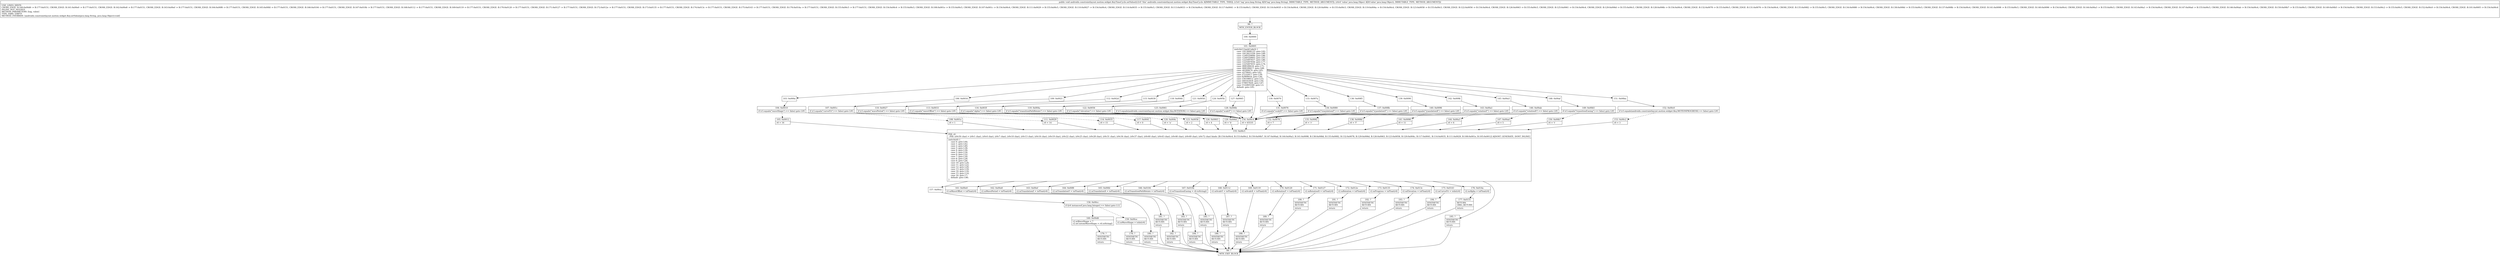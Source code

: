 digraph "CFG forandroidx.constraintlayout.motion.widget.KeyTimeCycle.setValue(Ljava\/lang\/String;Ljava\/lang\/Object;)V" {
Node_98 [shape=record,label="{98\:\ ?|MTH_ENTER_BLOCK\l}"];
Node_100 [shape=record,label="{100\:\ 0x0000}"];
Node_101 [shape=record,label="{101\:\ 0x0005|switch(r3.hashCode()) \{\l    case \-1913008125: goto L92;\l    case \-1812823328: goto L89;\l    case \-1249320806: goto L86;\l    case \-1249320805: goto L83;\l    case \-1225497657: goto L80;\l    case \-1225497656: goto L77;\l    case \-1225497655: goto L74;\l    case \-908189618: goto L71;\l    case \-908189617: goto L68;\l    case \-40300674: goto L65;\l    case \-4379043: goto L62;\l    case 37232917: goto L59;\l    case 92909918: goto L56;\l    case 156108012: goto L53;\l    case 184161818: goto L50;\l    case 579057826: goto L47;\l    case 1532805160: goto L3;\l    default: goto L95;\l\}\l}"];
Node_103 [shape=record,label="{103\:\ 0x000a}"];
Node_104 [shape=record,label="{104\:\ 0x0010|if (r3.equals(\"waveShape\") == false) goto L95\l}"];
Node_105 [shape=record,label="{105\:\ 0x0012|r0 = 16\l}"];
Node_155 [shape=record,label="{155\:\ 0x00c5|PHI: r0 \l  PHI: (r0v50 char) = (r0v1 char), (r0v4 char), (r0v7 char), (r0v10 char), (r0v13 char), (r0v16 char), (r0v19 char), (r0v22 char), (r0v25 char), (r0v28 char), (r0v31 char), (r0v34 char), (r0v37 char), (r0v40 char), (r0v43 char), (r0v46 char), (r0v49 char), (r0v72 char) binds: [B:154:0x00c4, B:153:0x00c2, B:150:0x00b7, B:147:0x00ad, B:144:0x00a3, B:141:0x0098, B:138:0x008d, B:135:0x0082, B:132:0x0078, B:129:0x006d, B:126:0x0063, B:123:0x0058, B:120:0x004c, B:117:0x0041, B:114:0x0035, B:111:0x0029, B:108:0x001e, B:105:0x0012] A[DONT_GENERATE, DONT_INLINE]\l|switch(r0) \{\l    case 0: goto L44;\l    case 1: goto L42;\l    case 2: goto L40;\l    case 3: goto L38;\l    case 4: goto L36;\l    case 5: goto L34;\l    case 6: goto L32;\l    case 7: goto L30;\l    case 8: goto L28;\l    case 9: goto L26;\l    case 10: goto L24;\l    case 11: goto L22;\l    case 12: goto L20;\l    case 13: goto L18;\l    case 14: goto L16;\l    case 15: goto L14;\l    case 16: goto L7;\l    default: goto L46;\l\}\l}"];
Node_157 [shape=record,label="{157\:\ 0x00ca}"];
Node_158 [shape=record,label="{158\:\ 0x00cc|if ((r4 instanceof java.lang.Integer) == false) goto L12\l}"];
Node_159 [shape=record,label="{159\:\ 0x00ce|r2.mWaveShape = toInt(r4)\l}"];
Node_178 [shape=record,label="{178\:\ ?|SYNTHETIC\lRETURN\l|return\l}"];
Node_99 [shape=record,label="{99\:\ ?|MTH_EXIT_BLOCK\l}"];
Node_160 [shape=record,label="{160\:\ 0x00d6|r2.mWaveShape = 7\lr2.mCustomWaveShape = r4.toString()\l}"];
Node_179 [shape=record,label="{179\:\ ?|SYNTHETIC\lRETURN\l|return\l}"];
Node_161 [shape=record,label="{161\:\ 0x00e0|r2.mWaveOffset = toFloat(r4)\l}"];
Node_180 [shape=record,label="{180\:\ ?|SYNTHETIC\lRETURN\l|return\l}"];
Node_162 [shape=record,label="{162\:\ 0x00e8|r2.mWavePeriod = toFloat(r4)\l}"];
Node_181 [shape=record,label="{181\:\ ?|SYNTHETIC\lRETURN\l|return\l}"];
Node_163 [shape=record,label="{163\:\ 0x00ef|r2.mTranslationZ = toFloat(r4)\l}"];
Node_182 [shape=record,label="{182\:\ ?|SYNTHETIC\lRETURN\l|return\l}"];
Node_164 [shape=record,label="{164\:\ 0x00f6|r2.mTranslationY = toFloat(r4)\l}"];
Node_183 [shape=record,label="{183\:\ ?|SYNTHETIC\lRETURN\l|return\l}"];
Node_165 [shape=record,label="{165\:\ 0x00fd|r2.mTranslationX = toFloat(r4)\l}"];
Node_184 [shape=record,label="{184\:\ ?|SYNTHETIC\lRETURN\l|return\l}"];
Node_166 [shape=record,label="{166\:\ 0x0104|r2.mTransitionPathRotate = toFloat(r4)\l}"];
Node_185 [shape=record,label="{185\:\ ?|SYNTHETIC\lRETURN\l|return\l}"];
Node_167 [shape=record,label="{167\:\ 0x010b|r2.mTransitionEasing = r4.toString()\l}"];
Node_186 [shape=record,label="{186\:\ ?|SYNTHETIC\lRETURN\l|return\l}"];
Node_168 [shape=record,label="{168\:\ 0x0112|r2.mScaleY = toFloat(r4)\l}"];
Node_187 [shape=record,label="{187\:\ ?|SYNTHETIC\lRETURN\l|return\l}"];
Node_169 [shape=record,label="{169\:\ 0x0119|r2.mScaleX = toFloat(r4)\l}"];
Node_188 [shape=record,label="{188\:\ ?|SYNTHETIC\lRETURN\l|return\l}"];
Node_170 [shape=record,label="{170\:\ 0x0120|r2.mRotationY = toFloat(r4)\l}"];
Node_189 [shape=record,label="{189\:\ ?|SYNTHETIC\lRETURN\l|return\l}"];
Node_171 [shape=record,label="{171\:\ 0x0127|r2.mRotationX = toFloat(r4)\l}"];
Node_190 [shape=record,label="{190\:\ ?|SYNTHETIC\lRETURN\l|return\l}"];
Node_172 [shape=record,label="{172\:\ 0x012e|r2.mRotation = toFloat(r4)\l}"];
Node_191 [shape=record,label="{191\:\ ?|SYNTHETIC\lRETURN\l|return\l}"];
Node_173 [shape=record,label="{173\:\ 0x0135|r2.mProgress = toFloat(r4)\l}"];
Node_192 [shape=record,label="{192\:\ ?|SYNTHETIC\lRETURN\l|return\l}"];
Node_174 [shape=record,label="{174\:\ 0x013c|r2.mElevation = toFloat(r4)\l}"];
Node_193 [shape=record,label="{193\:\ ?|SYNTHETIC\lRETURN\l|return\l}"];
Node_175 [shape=record,label="{175\:\ 0x0143|r2.mCurveFit = toInt(r4)\l}"];
Node_194 [shape=record,label="{194\:\ ?|SYNTHETIC\lRETURN\l|return\l}"];
Node_176 [shape=record,label="{176\:\ 0x014a|r2.mAlpha = toFloat(r4)\l}"];
Node_177 [shape=record,label="{177\:\ 0x0151|RETURN\lORIG_RETURN\l|return\l}"];
Node_195 [shape=record,label="{195\:\ ?|SYNTHETIC\lRETURN\l|return\l}"];
Node_106 [shape=record,label="{106\:\ 0x0016}"];
Node_107 [shape=record,label="{107\:\ 0x001c|if (r3.equals(\"curveFit\") == false) goto L95\l}"];
Node_108 [shape=record,label="{108\:\ 0x001e|r0 = 1\l}"];
Node_109 [shape=record,label="{109\:\ 0x0021}"];
Node_110 [shape=record,label="{110\:\ 0x0027|if (r3.equals(\"wavePeriod\") == false) goto L95\l}"];
Node_111 [shape=record,label="{111\:\ 0x0029|r0 = 14\l}"];
Node_112 [shape=record,label="{112\:\ 0x002d}"];
Node_113 [shape=record,label="{113\:\ 0x0033|if (r3.equals(\"waveOffset\") == false) goto L95\l}"];
Node_114 [shape=record,label="{114\:\ 0x0035|r0 = 15\l}"];
Node_115 [shape=record,label="{115\:\ 0x0039}"];
Node_116 [shape=record,label="{116\:\ 0x003f|if (r3.equals(\"alpha\") == false) goto L95\l}"];
Node_117 [shape=record,label="{117\:\ 0x0041|r0 = 0\l}"];
Node_118 [shape=record,label="{118\:\ 0x0044}"];
Node_119 [shape=record,label="{119\:\ 0x004a|if (r3.equals(\"transitionPathRotate\") == false) goto L95\l}"];
Node_120 [shape=record,label="{120\:\ 0x004c|r0 = 'n'\l}"];
Node_121 [shape=record,label="{121\:\ 0x0050}"];
Node_122 [shape=record,label="{122\:\ 0x0056|if (r3.equals(\"elevation\") == false) goto L95\l}"];
Node_123 [shape=record,label="{123\:\ 0x0058|r0 = 2\l}"];
Node_124 [shape=record,label="{124\:\ 0x005b}"];
Node_125 [shape=record,label="{125\:\ 0x0061|if (r3.equals(androidx.constraintlayout.motion.widget.Key.ROTATION) == false) goto L95\l}"];
Node_126 [shape=record,label="{126\:\ 0x0063|r0 = 4\l}"];
Node_127 [shape=record,label="{127\:\ 0x0065}"];
Node_128 [shape=record,label="{128\:\ 0x006b|if (r3.equals(\"scaleY\") == false) goto L95\l}"];
Node_129 [shape=record,label="{129\:\ 0x006d|r0 = 'b'\l}"];
Node_130 [shape=record,label="{130\:\ 0x0070}"];
Node_131 [shape=record,label="{131\:\ 0x0076|if (r3.equals(\"scaleX\") == false) goto L95\l}"];
Node_132 [shape=record,label="{132\:\ 0x0078|r0 = 7\l}"];
Node_133 [shape=record,label="{133\:\ 0x007a}"];
Node_134 [shape=record,label="{134\:\ 0x0080|if (r3.equals(\"translationZ\") == false) goto L95\l}"];
Node_135 [shape=record,label="{135\:\ 0x0082|r0 = 'r'\l}"];
Node_136 [shape=record,label="{136\:\ 0x0085}"];
Node_137 [shape=record,label="{137\:\ 0x008b|if (r3.equals(\"translationY\") == false) goto L95\l}"];
Node_138 [shape=record,label="{138\:\ 0x008d|r0 = 'f'\l}"];
Node_139 [shape=record,label="{139\:\ 0x0090}"];
Node_140 [shape=record,label="{140\:\ 0x0096|if (r3.equals(\"translationX\") == false) goto L95\l}"];
Node_141 [shape=record,label="{141\:\ 0x0098|r0 = 11\l}"];
Node_142 [shape=record,label="{142\:\ 0x009b}"];
Node_143 [shape=record,label="{143\:\ 0x00a1|if (r3.equals(\"rotationY\") == false) goto L95\l}"];
Node_144 [shape=record,label="{144\:\ 0x00a3|r0 = 6\l}"];
Node_145 [shape=record,label="{145\:\ 0x00a5}"];
Node_146 [shape=record,label="{146\:\ 0x00ab|if (r3.equals(\"rotationX\") == false) goto L95\l}"];
Node_147 [shape=record,label="{147\:\ 0x00ad|r0 = 5\l}"];
Node_148 [shape=record,label="{148\:\ 0x00af}"];
Node_149 [shape=record,label="{149\:\ 0x00b5|if (r3.equals(\"transitionEasing\") == false) goto L95\l}"];
Node_150 [shape=record,label="{150\:\ 0x00b7|r0 = 't'\l}"];
Node_151 [shape=record,label="{151\:\ 0x00ba}"];
Node_152 [shape=record,label="{152\:\ 0x00c0|if (r3.equals(androidx.constraintlayout.motion.widget.Key.MOTIONPROGRESS) == false) goto L95\l}"];
Node_153 [shape=record,label="{153\:\ 0x00c2|r0 = 3\l}"];
Node_154 [shape=record,label="{154\:\ 0x00c4|r0 = 65535\l}"];
MethodNode[shape=record,label="{public void androidx.constraintlayout.motion.widget.KeyTimeCycle.setValue((r2v0 'this' androidx.constraintlayout.motion.widget.KeyTimeCycle A[IMMUTABLE_TYPE, THIS]), (r3v0 'tag' java.lang.String A[D('tag' java.lang.String), IMMUTABLE_TYPE, METHOD_ARGUMENT]), (r4v0 'value' java.lang.Object A[D('value' java.lang.Object), IMMUTABLE_TYPE, METHOD_ARGUMENT]))  | USE_LINES_HINTS\lCROSS_EDGE: B:160:0x00d6 \-\> B:177:0x0151, CROSS_EDGE: B:161:0x00e0 \-\> B:177:0x0151, CROSS_EDGE: B:162:0x00e8 \-\> B:177:0x0151, CROSS_EDGE: B:163:0x00ef \-\> B:177:0x0151, CROSS_EDGE: B:164:0x00f6 \-\> B:177:0x0151, CROSS_EDGE: B:165:0x00fd \-\> B:177:0x0151, CROSS_EDGE: B:166:0x0104 \-\> B:177:0x0151, CROSS_EDGE: B:167:0x010b \-\> B:177:0x0151, CROSS_EDGE: B:168:0x0112 \-\> B:177:0x0151, CROSS_EDGE: B:169:0x0119 \-\> B:177:0x0151, CROSS_EDGE: B:170:0x0120 \-\> B:177:0x0151, CROSS_EDGE: B:171:0x0127 \-\> B:177:0x0151, CROSS_EDGE: B:172:0x012e \-\> B:177:0x0151, CROSS_EDGE: B:173:0x0135 \-\> B:177:0x0151, CROSS_EDGE: B:174:0x013c \-\> B:177:0x0151, CROSS_EDGE: B:175:0x0143 \-\> B:177:0x0151, CROSS_EDGE: B:176:0x014a \-\> B:177:0x0151, CROSS_EDGE: B:155:0x00c5 \-\> B:177:0x0151, CROSS_EDGE: B:154:0x00c4 \-\> B:155:0x00c5, CROSS_EDGE: B:108:0x001e \-\> B:155:0x00c5, CROSS_EDGE: B:107:0x001c \-\> B:154:0x00c4, CROSS_EDGE: B:111:0x0029 \-\> B:155:0x00c5, CROSS_EDGE: B:110:0x0027 \-\> B:154:0x00c4, CROSS_EDGE: B:114:0x0035 \-\> B:155:0x00c5, CROSS_EDGE: B:113:0x0033 \-\> B:154:0x00c4, CROSS_EDGE: B:117:0x0041 \-\> B:155:0x00c5, CROSS_EDGE: B:116:0x003f \-\> B:154:0x00c4, CROSS_EDGE: B:120:0x004c \-\> B:155:0x00c5, CROSS_EDGE: B:119:0x004a \-\> B:154:0x00c4, CROSS_EDGE: B:123:0x0058 \-\> B:155:0x00c5, CROSS_EDGE: B:122:0x0056 \-\> B:154:0x00c4, CROSS_EDGE: B:126:0x0063 \-\> B:155:0x00c5, CROSS_EDGE: B:125:0x0061 \-\> B:154:0x00c4, CROSS_EDGE: B:129:0x006d \-\> B:155:0x00c5, CROSS_EDGE: B:128:0x006b \-\> B:154:0x00c4, CROSS_EDGE: B:132:0x0078 \-\> B:155:0x00c5, CROSS_EDGE: B:131:0x0076 \-\> B:154:0x00c4, CROSS_EDGE: B:135:0x0082 \-\> B:155:0x00c5, CROSS_EDGE: B:134:0x0080 \-\> B:154:0x00c4, CROSS_EDGE: B:138:0x008d \-\> B:155:0x00c5, CROSS_EDGE: B:137:0x008b \-\> B:154:0x00c4, CROSS_EDGE: B:141:0x0098 \-\> B:155:0x00c5, CROSS_EDGE: B:140:0x0096 \-\> B:154:0x00c4, CROSS_EDGE: B:144:0x00a3 \-\> B:155:0x00c5, CROSS_EDGE: B:143:0x00a1 \-\> B:154:0x00c4, CROSS_EDGE: B:147:0x00ad \-\> B:155:0x00c5, CROSS_EDGE: B:146:0x00ab \-\> B:154:0x00c4, CROSS_EDGE: B:150:0x00b7 \-\> B:155:0x00c5, CROSS_EDGE: B:149:0x00b5 \-\> B:154:0x00c4, CROSS_EDGE: B:153:0x00c2 \-\> B:155:0x00c5, CROSS_EDGE: B:152:0x00c0 \-\> B:154:0x00c4, CROSS_EDGE: B:101:0x0005 \-\> B:154:0x00c4\lINLINE_NOT_NEEDED\lMETHOD_PARAMETERS: [tag, value]\lTYPE_VARS: EMPTY\lMETHOD_OVERRIDE: [androidx.constraintlayout.motion.widget.Key.setValue(java.lang.String, java.lang.Object):void]\l}"];
MethodNode -> Node_98;Node_98 -> Node_100;
Node_100 -> Node_101;
Node_101 -> Node_103;
Node_101 -> Node_106;
Node_101 -> Node_109;
Node_101 -> Node_112;
Node_101 -> Node_115;
Node_101 -> Node_118;
Node_101 -> Node_121;
Node_101 -> Node_124;
Node_101 -> Node_127;
Node_101 -> Node_130;
Node_101 -> Node_133;
Node_101 -> Node_136;
Node_101 -> Node_139;
Node_101 -> Node_142;
Node_101 -> Node_145;
Node_101 -> Node_148;
Node_101 -> Node_151;
Node_101 -> Node_154;
Node_103 -> Node_104;
Node_104 -> Node_105[style=dashed];
Node_104 -> Node_154;
Node_105 -> Node_155;
Node_155 -> Node_157;
Node_155 -> Node_161;
Node_155 -> Node_162;
Node_155 -> Node_163;
Node_155 -> Node_164;
Node_155 -> Node_165;
Node_155 -> Node_166;
Node_155 -> Node_167;
Node_155 -> Node_168;
Node_155 -> Node_169;
Node_155 -> Node_170;
Node_155 -> Node_171;
Node_155 -> Node_172;
Node_155 -> Node_173;
Node_155 -> Node_174;
Node_155 -> Node_175;
Node_155 -> Node_176;
Node_155 -> Node_195;
Node_157 -> Node_158;
Node_158 -> Node_159[style=dashed];
Node_158 -> Node_160;
Node_159 -> Node_178;
Node_178 -> Node_99;
Node_160 -> Node_179;
Node_179 -> Node_99;
Node_161 -> Node_180;
Node_180 -> Node_99;
Node_162 -> Node_181;
Node_181 -> Node_99;
Node_163 -> Node_182;
Node_182 -> Node_99;
Node_164 -> Node_183;
Node_183 -> Node_99;
Node_165 -> Node_184;
Node_184 -> Node_99;
Node_166 -> Node_185;
Node_185 -> Node_99;
Node_167 -> Node_186;
Node_186 -> Node_99;
Node_168 -> Node_187;
Node_187 -> Node_99;
Node_169 -> Node_188;
Node_188 -> Node_99;
Node_170 -> Node_189;
Node_189 -> Node_99;
Node_171 -> Node_190;
Node_190 -> Node_99;
Node_172 -> Node_191;
Node_191 -> Node_99;
Node_173 -> Node_192;
Node_192 -> Node_99;
Node_174 -> Node_193;
Node_193 -> Node_99;
Node_175 -> Node_194;
Node_194 -> Node_99;
Node_176 -> Node_177;
Node_177 -> Node_99;
Node_195 -> Node_99;
Node_106 -> Node_107;
Node_107 -> Node_108[style=dashed];
Node_107 -> Node_154;
Node_108 -> Node_155;
Node_109 -> Node_110;
Node_110 -> Node_111[style=dashed];
Node_110 -> Node_154;
Node_111 -> Node_155;
Node_112 -> Node_113;
Node_113 -> Node_114[style=dashed];
Node_113 -> Node_154;
Node_114 -> Node_155;
Node_115 -> Node_116;
Node_116 -> Node_117[style=dashed];
Node_116 -> Node_154;
Node_117 -> Node_155;
Node_118 -> Node_119;
Node_119 -> Node_120[style=dashed];
Node_119 -> Node_154;
Node_120 -> Node_155;
Node_121 -> Node_122;
Node_122 -> Node_123[style=dashed];
Node_122 -> Node_154;
Node_123 -> Node_155;
Node_124 -> Node_125;
Node_125 -> Node_126[style=dashed];
Node_125 -> Node_154;
Node_126 -> Node_155;
Node_127 -> Node_128;
Node_128 -> Node_129[style=dashed];
Node_128 -> Node_154;
Node_129 -> Node_155;
Node_130 -> Node_131;
Node_131 -> Node_132[style=dashed];
Node_131 -> Node_154;
Node_132 -> Node_155;
Node_133 -> Node_134;
Node_134 -> Node_135[style=dashed];
Node_134 -> Node_154;
Node_135 -> Node_155;
Node_136 -> Node_137;
Node_137 -> Node_138[style=dashed];
Node_137 -> Node_154;
Node_138 -> Node_155;
Node_139 -> Node_140;
Node_140 -> Node_141[style=dashed];
Node_140 -> Node_154;
Node_141 -> Node_155;
Node_142 -> Node_143;
Node_143 -> Node_144[style=dashed];
Node_143 -> Node_154;
Node_144 -> Node_155;
Node_145 -> Node_146;
Node_146 -> Node_147[style=dashed];
Node_146 -> Node_154;
Node_147 -> Node_155;
Node_148 -> Node_149;
Node_149 -> Node_150[style=dashed];
Node_149 -> Node_154;
Node_150 -> Node_155;
Node_151 -> Node_152;
Node_152 -> Node_153[style=dashed];
Node_152 -> Node_154;
Node_153 -> Node_155;
Node_154 -> Node_155;
}

